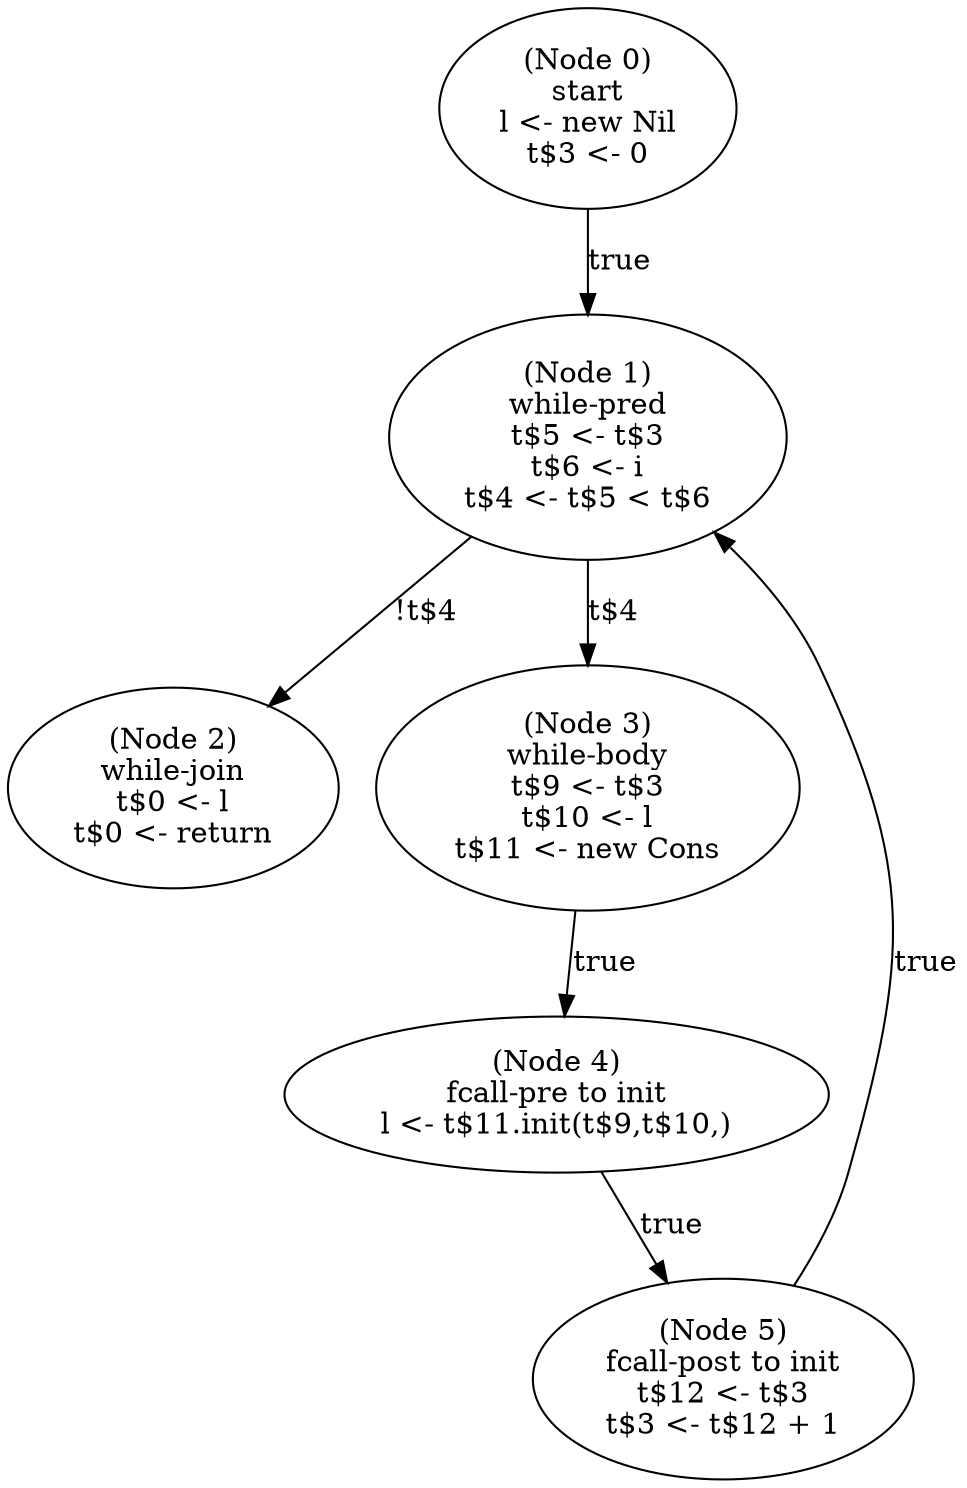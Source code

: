 digraph iota_post {
  n0 [label="(Node 0)\nstart\nl <- new Nil\nt$3 <- 0\n"];
 n0 -> n1 [label="true"];
  n1 [label="(Node 1)\nwhile-pred\nt$5 <- t$3\nt$6 <- i\nt$4 <- t$5 < t$6\n"];
 n1 -> n2 [label="!t$4"];
 n1 -> n3 [label="t$4"];
  n2 [label="(Node 2)\nwhile-join\nt$0 <- l\nt$0 <- return\n"];
  n3 [label="(Node 3)\nwhile-body\nt$9 <- t$3\nt$10 <- l\nt$11 <- new Cons\n"];
 n3 -> n4 [label="true"];
  n4 [label="(Node 4)\nfcall-pre to init\nl <- t$11.init(t$9,t$10,)\n"];
 n4 -> n5 [label="true"];
  n5 [label="(Node 5)\nfcall-post to init\nt$12 <- t$3\nt$3 <- t$12 + 1\n"];
 n5 -> n1 [label="true"];
}

